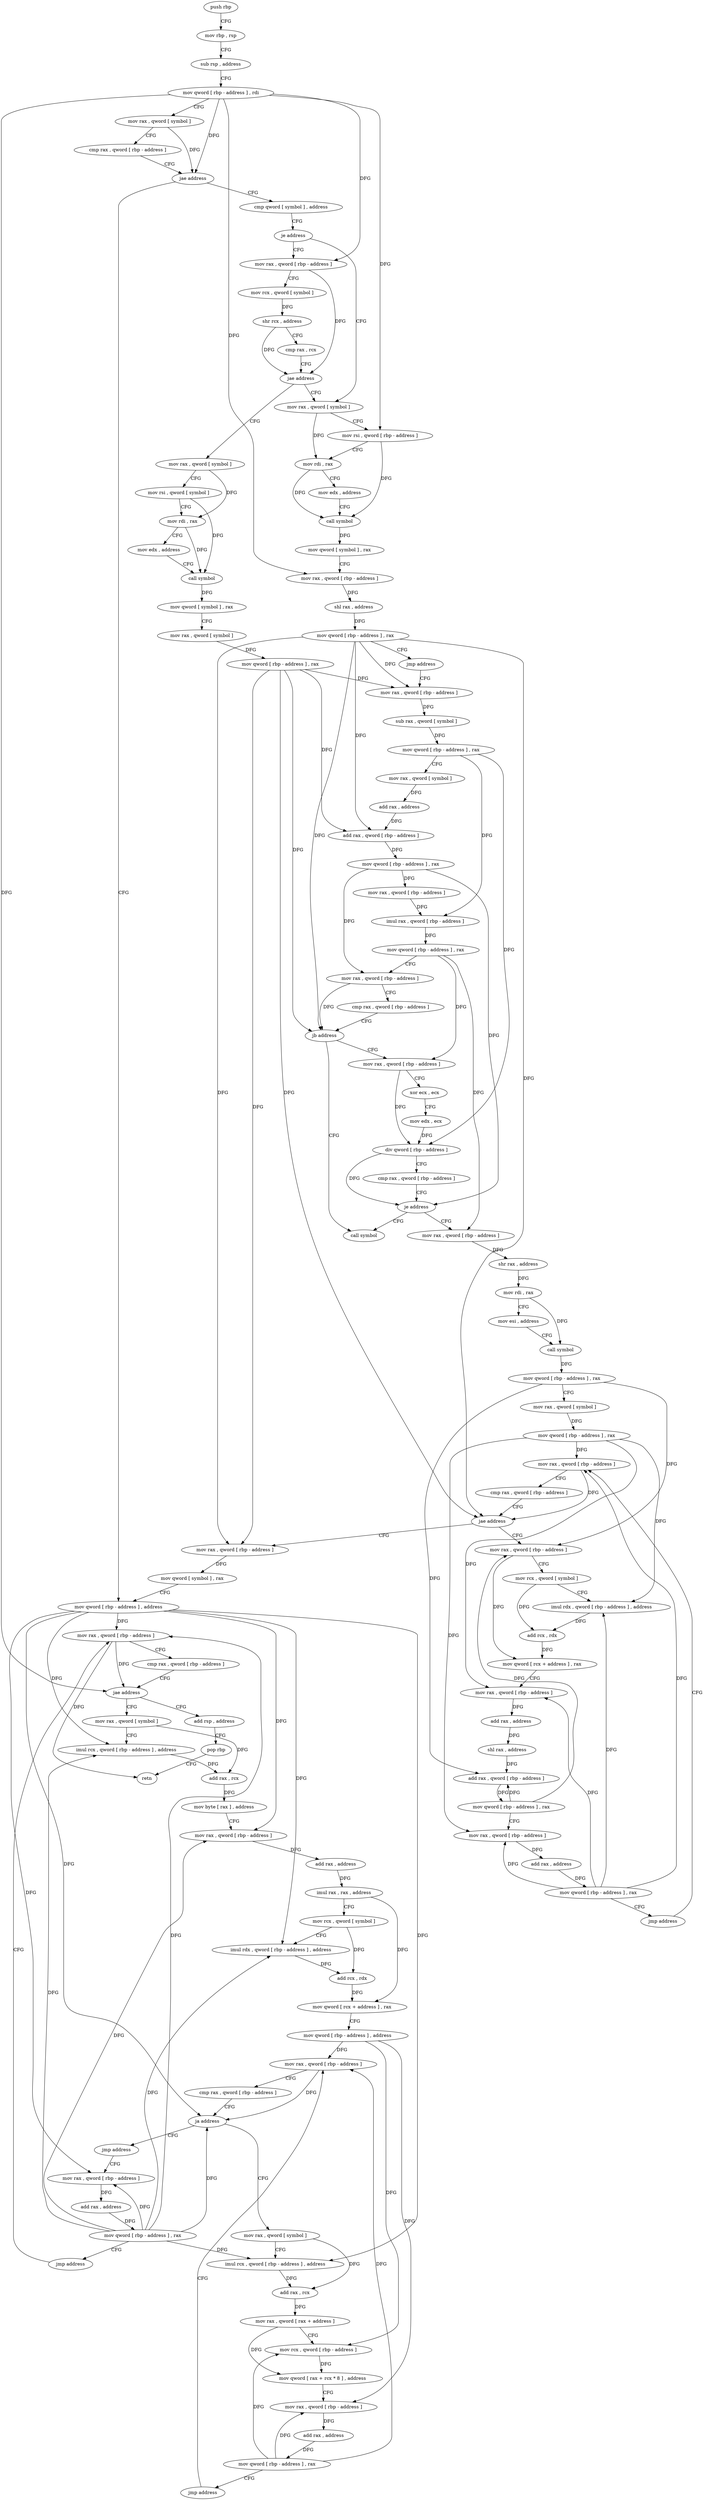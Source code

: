 digraph "func" {
"4251024" [label = "push rbp" ]
"4251025" [label = "mov rbp , rsp" ]
"4251028" [label = "sub rsp , address" ]
"4251032" [label = "mov qword [ rbp - address ] , rdi" ]
"4251036" [label = "mov rax , qword [ symbol ]" ]
"4251044" [label = "cmp rax , qword [ rbp - address ]" ]
"4251048" [label = "jae address" ]
"4251416" [label = "mov qword [ rbp - address ] , address" ]
"4251054" [label = "cmp qword [ symbol ] , address" ]
"4251424" [label = "mov rax , qword [ rbp - address ]" ]
"4251063" [label = "je address" ]
"4251094" [label = "mov rax , qword [ symbol ]" ]
"4251069" [label = "mov rax , qword [ rbp - address ]" ]
"4251600" [label = "add rsp , address" ]
"4251604" [label = "pop rbp" ]
"4251605" [label = "retn" ]
"4251438" [label = "mov rax , qword [ symbol ]" ]
"4251446" [label = "imul rcx , qword [ rbp - address ] , address" ]
"4251454" [label = "add rax , rcx" ]
"4251457" [label = "mov byte [ rax ] , address" ]
"4251460" [label = "mov rax , qword [ rbp - address ]" ]
"4251464" [label = "add rax , address" ]
"4251470" [label = "imul rax , rax , address" ]
"4251477" [label = "mov rcx , qword [ symbol ]" ]
"4251485" [label = "imul rdx , qword [ rbp - address ] , address" ]
"4251493" [label = "add rcx , rdx" ]
"4251496" [label = "mov qword [ rcx + address ] , rax" ]
"4251500" [label = "mov qword [ rbp - address ] , address" ]
"4251508" [label = "mov rax , qword [ rbp - address ]" ]
"4251102" [label = "mov rsi , qword [ rbp - address ]" ]
"4251106" [label = "mov rdi , rax" ]
"4251109" [label = "mov edx , address" ]
"4251114" [label = "call symbol" ]
"4251119" [label = "mov qword [ symbol ] , rax" ]
"4251127" [label = "mov rax , qword [ rbp - address ]" ]
"4251131" [label = "shl rax , address" ]
"4251135" [label = "mov qword [ rbp - address ] , rax" ]
"4251139" [label = "jmp address" ]
"4251193" [label = "mov rax , qword [ rbp - address ]" ]
"4251073" [label = "mov rcx , qword [ symbol ]" ]
"4251081" [label = "shr rcx , address" ]
"4251085" [label = "cmp rax , rcx" ]
"4251088" [label = "jae address" ]
"4251144" [label = "mov rax , qword [ symbol ]" ]
"4251576" [label = "jmp address" ]
"4251581" [label = "mov rax , qword [ rbp - address ]" ]
"4251522" [label = "mov rax , qword [ symbol ]" ]
"4251530" [label = "imul rcx , qword [ rbp - address ] , address" ]
"4251538" [label = "add rax , rcx" ]
"4251541" [label = "mov rax , qword [ rax + address ]" ]
"4251545" [label = "mov rcx , qword [ rbp - address ]" ]
"4251549" [label = "mov qword [ rax + rcx * 8 ] , address" ]
"4251557" [label = "mov rax , qword [ rbp - address ]" ]
"4251561" [label = "add rax , address" ]
"4251567" [label = "mov qword [ rbp - address ] , rax" ]
"4251571" [label = "jmp address" ]
"4251197" [label = "sub rax , qword [ symbol ]" ]
"4251205" [label = "mov qword [ rbp - address ] , rax" ]
"4251209" [label = "mov rax , qword [ symbol ]" ]
"4251217" [label = "add rax , address" ]
"4251223" [label = "add rax , qword [ rbp - address ]" ]
"4251227" [label = "mov qword [ rbp - address ] , rax" ]
"4251231" [label = "mov rax , qword [ rbp - address ]" ]
"4251235" [label = "imul rax , qword [ rbp - address ]" ]
"4251240" [label = "mov qword [ rbp - address ] , rax" ]
"4251244" [label = "mov rax , qword [ rbp - address ]" ]
"4251248" [label = "cmp rax , qword [ rbp - address ]" ]
"4251252" [label = "jb address" ]
"4251280" [label = "call symbol" ]
"4251258" [label = "mov rax , qword [ rbp - address ]" ]
"4251152" [label = "mov rsi , qword [ symbol ]" ]
"4251160" [label = "mov rdi , rax" ]
"4251163" [label = "mov edx , address" ]
"4251168" [label = "call symbol" ]
"4251173" [label = "mov qword [ symbol ] , rax" ]
"4251181" [label = "mov rax , qword [ symbol ]" ]
"4251189" [label = "mov qword [ rbp - address ] , rax" ]
"4251585" [label = "add rax , address" ]
"4251591" [label = "mov qword [ rbp - address ] , rax" ]
"4251595" [label = "jmp address" ]
"4251512" [label = "cmp rax , qword [ rbp - address ]" ]
"4251516" [label = "ja address" ]
"4251262" [label = "xor ecx , ecx" ]
"4251264" [label = "mov edx , ecx" ]
"4251266" [label = "div qword [ rbp - address ]" ]
"4251270" [label = "cmp rax , qword [ rbp - address ]" ]
"4251274" [label = "je address" ]
"4251285" [label = "mov rax , qword [ rbp - address ]" ]
"4251428" [label = "cmp rax , qword [ rbp - address ]" ]
"4251432" [label = "jae address" ]
"4251289" [label = "shr rax , address" ]
"4251293" [label = "mov rdi , rax" ]
"4251296" [label = "mov esi , address" ]
"4251301" [label = "call symbol" ]
"4251306" [label = "mov qword [ rbp - address ] , rax" ]
"4251310" [label = "mov rax , qword [ symbol ]" ]
"4251318" [label = "mov qword [ rbp - address ] , rax" ]
"4251322" [label = "mov rax , qword [ rbp - address ]" ]
"4251404" [label = "mov rax , qword [ rbp - address ]" ]
"4251408" [label = "mov qword [ symbol ] , rax" ]
"4251336" [label = "mov rax , qword [ rbp - address ]" ]
"4251340" [label = "mov rcx , qword [ symbol ]" ]
"4251348" [label = "imul rdx , qword [ rbp - address ] , address" ]
"4251356" [label = "add rcx , rdx" ]
"4251359" [label = "mov qword [ rcx + address ] , rax" ]
"4251363" [label = "mov rax , qword [ rbp - address ]" ]
"4251367" [label = "add rax , address" ]
"4251373" [label = "shl rax , address" ]
"4251377" [label = "add rax , qword [ rbp - address ]" ]
"4251381" [label = "mov qword [ rbp - address ] , rax" ]
"4251385" [label = "mov rax , qword [ rbp - address ]" ]
"4251389" [label = "add rax , address" ]
"4251395" [label = "mov qword [ rbp - address ] , rax" ]
"4251399" [label = "jmp address" ]
"4251326" [label = "cmp rax , qword [ rbp - address ]" ]
"4251330" [label = "jae address" ]
"4251024" -> "4251025" [ label = "CFG" ]
"4251025" -> "4251028" [ label = "CFG" ]
"4251028" -> "4251032" [ label = "CFG" ]
"4251032" -> "4251036" [ label = "CFG" ]
"4251032" -> "4251048" [ label = "DFG" ]
"4251032" -> "4251432" [ label = "DFG" ]
"4251032" -> "4251102" [ label = "DFG" ]
"4251032" -> "4251127" [ label = "DFG" ]
"4251032" -> "4251069" [ label = "DFG" ]
"4251036" -> "4251044" [ label = "CFG" ]
"4251036" -> "4251048" [ label = "DFG" ]
"4251044" -> "4251048" [ label = "CFG" ]
"4251048" -> "4251416" [ label = "CFG" ]
"4251048" -> "4251054" [ label = "CFG" ]
"4251416" -> "4251424" [ label = "DFG" ]
"4251416" -> "4251446" [ label = "DFG" ]
"4251416" -> "4251460" [ label = "DFG" ]
"4251416" -> "4251485" [ label = "DFG" ]
"4251416" -> "4251516" [ label = "DFG" ]
"4251416" -> "4251530" [ label = "DFG" ]
"4251416" -> "4251581" [ label = "DFG" ]
"4251054" -> "4251063" [ label = "CFG" ]
"4251424" -> "4251428" [ label = "CFG" ]
"4251424" -> "4251432" [ label = "DFG" ]
"4251424" -> "4251605" [ label = "DFG" ]
"4251063" -> "4251094" [ label = "CFG" ]
"4251063" -> "4251069" [ label = "CFG" ]
"4251094" -> "4251102" [ label = "CFG" ]
"4251094" -> "4251106" [ label = "DFG" ]
"4251069" -> "4251073" [ label = "CFG" ]
"4251069" -> "4251088" [ label = "DFG" ]
"4251600" -> "4251604" [ label = "CFG" ]
"4251604" -> "4251605" [ label = "CFG" ]
"4251438" -> "4251446" [ label = "CFG" ]
"4251438" -> "4251454" [ label = "DFG" ]
"4251446" -> "4251454" [ label = "DFG" ]
"4251454" -> "4251457" [ label = "DFG" ]
"4251457" -> "4251460" [ label = "CFG" ]
"4251460" -> "4251464" [ label = "DFG" ]
"4251464" -> "4251470" [ label = "DFG" ]
"4251470" -> "4251477" [ label = "CFG" ]
"4251470" -> "4251496" [ label = "DFG" ]
"4251477" -> "4251485" [ label = "CFG" ]
"4251477" -> "4251493" [ label = "DFG" ]
"4251485" -> "4251493" [ label = "DFG" ]
"4251493" -> "4251496" [ label = "DFG" ]
"4251496" -> "4251500" [ label = "CFG" ]
"4251500" -> "4251508" [ label = "DFG" ]
"4251500" -> "4251545" [ label = "DFG" ]
"4251500" -> "4251557" [ label = "DFG" ]
"4251508" -> "4251512" [ label = "CFG" ]
"4251508" -> "4251516" [ label = "DFG" ]
"4251102" -> "4251106" [ label = "CFG" ]
"4251102" -> "4251114" [ label = "DFG" ]
"4251106" -> "4251109" [ label = "CFG" ]
"4251106" -> "4251114" [ label = "DFG" ]
"4251109" -> "4251114" [ label = "CFG" ]
"4251114" -> "4251119" [ label = "DFG" ]
"4251119" -> "4251127" [ label = "CFG" ]
"4251127" -> "4251131" [ label = "DFG" ]
"4251131" -> "4251135" [ label = "DFG" ]
"4251135" -> "4251139" [ label = "CFG" ]
"4251135" -> "4251193" [ label = "DFG" ]
"4251135" -> "4251223" [ label = "DFG" ]
"4251135" -> "4251252" [ label = "DFG" ]
"4251135" -> "4251330" [ label = "DFG" ]
"4251135" -> "4251404" [ label = "DFG" ]
"4251139" -> "4251193" [ label = "CFG" ]
"4251193" -> "4251197" [ label = "DFG" ]
"4251073" -> "4251081" [ label = "DFG" ]
"4251081" -> "4251085" [ label = "CFG" ]
"4251081" -> "4251088" [ label = "DFG" ]
"4251085" -> "4251088" [ label = "CFG" ]
"4251088" -> "4251144" [ label = "CFG" ]
"4251088" -> "4251094" [ label = "CFG" ]
"4251144" -> "4251152" [ label = "CFG" ]
"4251144" -> "4251160" [ label = "DFG" ]
"4251576" -> "4251581" [ label = "CFG" ]
"4251581" -> "4251585" [ label = "DFG" ]
"4251522" -> "4251530" [ label = "CFG" ]
"4251522" -> "4251538" [ label = "DFG" ]
"4251530" -> "4251538" [ label = "DFG" ]
"4251538" -> "4251541" [ label = "DFG" ]
"4251541" -> "4251545" [ label = "CFG" ]
"4251541" -> "4251549" [ label = "DFG" ]
"4251545" -> "4251549" [ label = "DFG" ]
"4251549" -> "4251557" [ label = "CFG" ]
"4251557" -> "4251561" [ label = "DFG" ]
"4251561" -> "4251567" [ label = "DFG" ]
"4251567" -> "4251571" [ label = "CFG" ]
"4251567" -> "4251508" [ label = "DFG" ]
"4251567" -> "4251545" [ label = "DFG" ]
"4251567" -> "4251557" [ label = "DFG" ]
"4251571" -> "4251508" [ label = "CFG" ]
"4251197" -> "4251205" [ label = "DFG" ]
"4251205" -> "4251209" [ label = "CFG" ]
"4251205" -> "4251235" [ label = "DFG" ]
"4251205" -> "4251266" [ label = "DFG" ]
"4251209" -> "4251217" [ label = "DFG" ]
"4251217" -> "4251223" [ label = "DFG" ]
"4251223" -> "4251227" [ label = "DFG" ]
"4251227" -> "4251231" [ label = "DFG" ]
"4251227" -> "4251244" [ label = "DFG" ]
"4251227" -> "4251274" [ label = "DFG" ]
"4251231" -> "4251235" [ label = "DFG" ]
"4251235" -> "4251240" [ label = "DFG" ]
"4251240" -> "4251244" [ label = "CFG" ]
"4251240" -> "4251258" [ label = "DFG" ]
"4251240" -> "4251285" [ label = "DFG" ]
"4251244" -> "4251248" [ label = "CFG" ]
"4251244" -> "4251252" [ label = "DFG" ]
"4251248" -> "4251252" [ label = "CFG" ]
"4251252" -> "4251280" [ label = "CFG" ]
"4251252" -> "4251258" [ label = "CFG" ]
"4251258" -> "4251262" [ label = "CFG" ]
"4251258" -> "4251266" [ label = "DFG" ]
"4251152" -> "4251160" [ label = "CFG" ]
"4251152" -> "4251168" [ label = "DFG" ]
"4251160" -> "4251163" [ label = "CFG" ]
"4251160" -> "4251168" [ label = "DFG" ]
"4251163" -> "4251168" [ label = "CFG" ]
"4251168" -> "4251173" [ label = "DFG" ]
"4251173" -> "4251181" [ label = "CFG" ]
"4251181" -> "4251189" [ label = "DFG" ]
"4251189" -> "4251193" [ label = "DFG" ]
"4251189" -> "4251223" [ label = "DFG" ]
"4251189" -> "4251252" [ label = "DFG" ]
"4251189" -> "4251330" [ label = "DFG" ]
"4251189" -> "4251404" [ label = "DFG" ]
"4251585" -> "4251591" [ label = "DFG" ]
"4251591" -> "4251595" [ label = "CFG" ]
"4251591" -> "4251424" [ label = "DFG" ]
"4251591" -> "4251446" [ label = "DFG" ]
"4251591" -> "4251460" [ label = "DFG" ]
"4251591" -> "4251485" [ label = "DFG" ]
"4251591" -> "4251516" [ label = "DFG" ]
"4251591" -> "4251530" [ label = "DFG" ]
"4251591" -> "4251581" [ label = "DFG" ]
"4251595" -> "4251424" [ label = "CFG" ]
"4251512" -> "4251516" [ label = "CFG" ]
"4251516" -> "4251576" [ label = "CFG" ]
"4251516" -> "4251522" [ label = "CFG" ]
"4251262" -> "4251264" [ label = "CFG" ]
"4251264" -> "4251266" [ label = "DFG" ]
"4251266" -> "4251270" [ label = "CFG" ]
"4251266" -> "4251274" [ label = "DFG" ]
"4251270" -> "4251274" [ label = "CFG" ]
"4251274" -> "4251285" [ label = "CFG" ]
"4251274" -> "4251280" [ label = "CFG" ]
"4251285" -> "4251289" [ label = "DFG" ]
"4251428" -> "4251432" [ label = "CFG" ]
"4251432" -> "4251600" [ label = "CFG" ]
"4251432" -> "4251438" [ label = "CFG" ]
"4251289" -> "4251293" [ label = "DFG" ]
"4251293" -> "4251296" [ label = "CFG" ]
"4251293" -> "4251301" [ label = "DFG" ]
"4251296" -> "4251301" [ label = "CFG" ]
"4251301" -> "4251306" [ label = "DFG" ]
"4251306" -> "4251310" [ label = "CFG" ]
"4251306" -> "4251336" [ label = "DFG" ]
"4251306" -> "4251377" [ label = "DFG" ]
"4251310" -> "4251318" [ label = "DFG" ]
"4251318" -> "4251322" [ label = "DFG" ]
"4251318" -> "4251348" [ label = "DFG" ]
"4251318" -> "4251363" [ label = "DFG" ]
"4251318" -> "4251385" [ label = "DFG" ]
"4251322" -> "4251326" [ label = "CFG" ]
"4251322" -> "4251330" [ label = "DFG" ]
"4251404" -> "4251408" [ label = "DFG" ]
"4251408" -> "4251416" [ label = "CFG" ]
"4251336" -> "4251340" [ label = "CFG" ]
"4251336" -> "4251359" [ label = "DFG" ]
"4251340" -> "4251348" [ label = "CFG" ]
"4251340" -> "4251356" [ label = "DFG" ]
"4251348" -> "4251356" [ label = "DFG" ]
"4251356" -> "4251359" [ label = "DFG" ]
"4251359" -> "4251363" [ label = "CFG" ]
"4251363" -> "4251367" [ label = "DFG" ]
"4251367" -> "4251373" [ label = "DFG" ]
"4251373" -> "4251377" [ label = "DFG" ]
"4251377" -> "4251381" [ label = "DFG" ]
"4251381" -> "4251385" [ label = "CFG" ]
"4251381" -> "4251336" [ label = "DFG" ]
"4251381" -> "4251377" [ label = "DFG" ]
"4251385" -> "4251389" [ label = "DFG" ]
"4251389" -> "4251395" [ label = "DFG" ]
"4251395" -> "4251399" [ label = "CFG" ]
"4251395" -> "4251322" [ label = "DFG" ]
"4251395" -> "4251348" [ label = "DFG" ]
"4251395" -> "4251363" [ label = "DFG" ]
"4251395" -> "4251385" [ label = "DFG" ]
"4251399" -> "4251322" [ label = "CFG" ]
"4251326" -> "4251330" [ label = "CFG" ]
"4251330" -> "4251404" [ label = "CFG" ]
"4251330" -> "4251336" [ label = "CFG" ]
}
